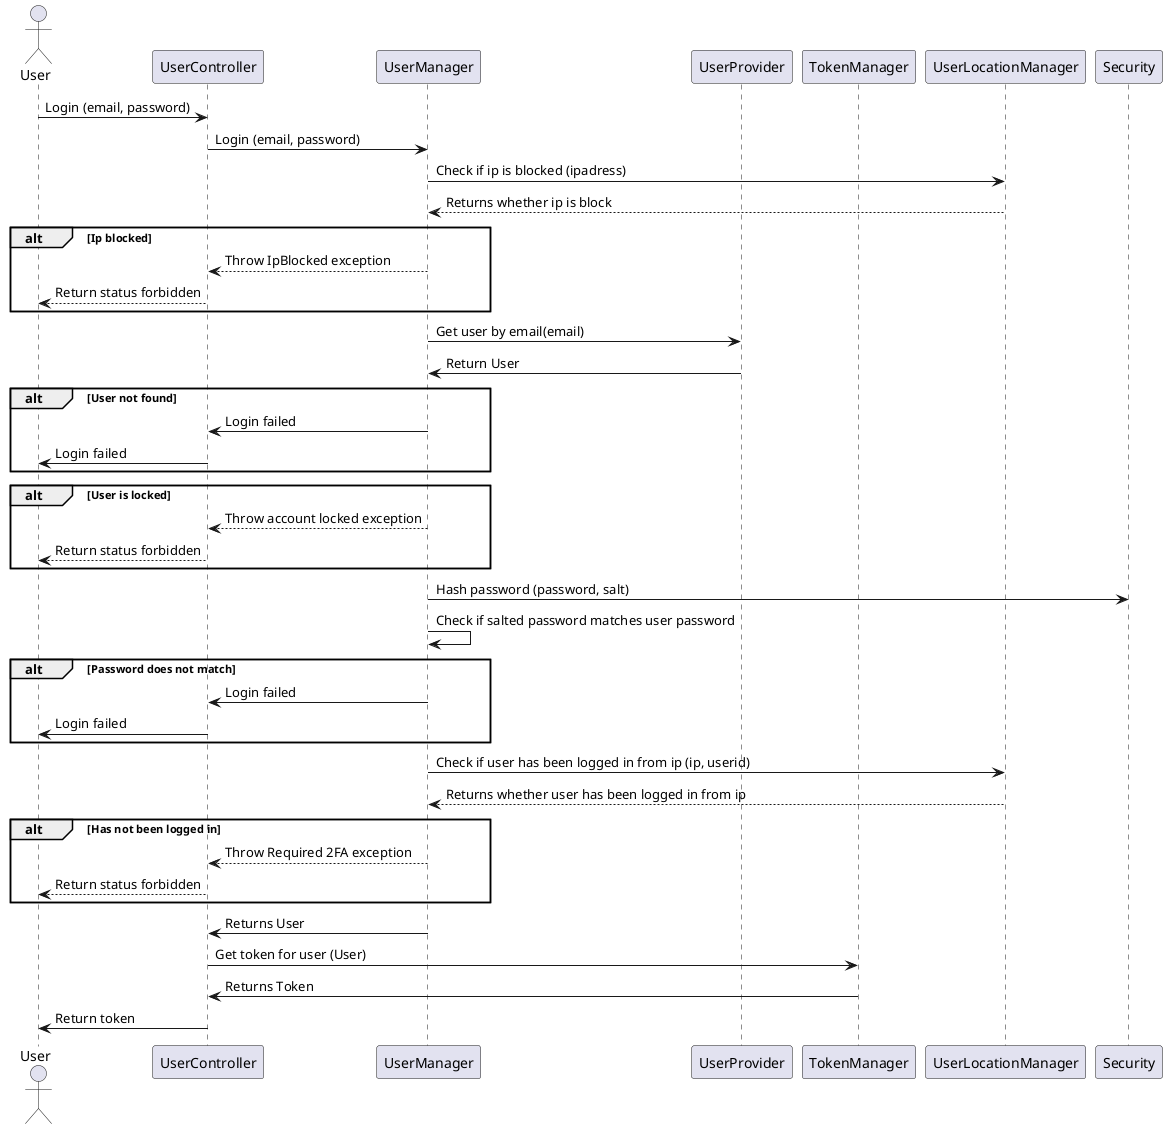 @startuml Login SD

actor User
participant UserController
participant UserManager
participant UserProvider
participant TokenManager
participant UserLocationManager
participant Security

User->UserController: Login (email, password)
UserController->UserManager: Login (email, password)
UserManager->UserLocationManager: Check if ip is blocked (ipadress)
UserLocationManager-->UserManager: Returns whether ip is block

alt Ip blocked
UserManager-->UserController: Throw IpBlocked exception
UserController-->User: Return status forbidden
end

UserManager->UserProvider: Get user by email(email)
UserProvider->UserManager: Return User


alt User not found

UserManager->UserController: Login failed
UserController->User: Login failed

end

alt User is locked

UserManager-->UserController: Throw account locked exception
UserController-->User: Return status forbidden

end

UserManager->Security: Hash password (password, salt)
UserManager->UserManager: Check if salted password matches user password

alt Password does not match

UserManager->UserController: Login failed
UserController->User: Login failed

end


UserManager->UserLocationManager: Check if user has been logged in from ip (ip, userid)
UserLocationManager-->UserManager: Returns whether user has been logged in from ip

alt Has not been logged in

UserManager-->UserController: Throw Required 2FA exception
UserController-->User: Return status forbidden

end

UserManager->UserController: Returns User
UserController->TokenManager: Get token for user (User)
TokenManager->UserController: Returns Token

UserController->User: Return token

@enduml